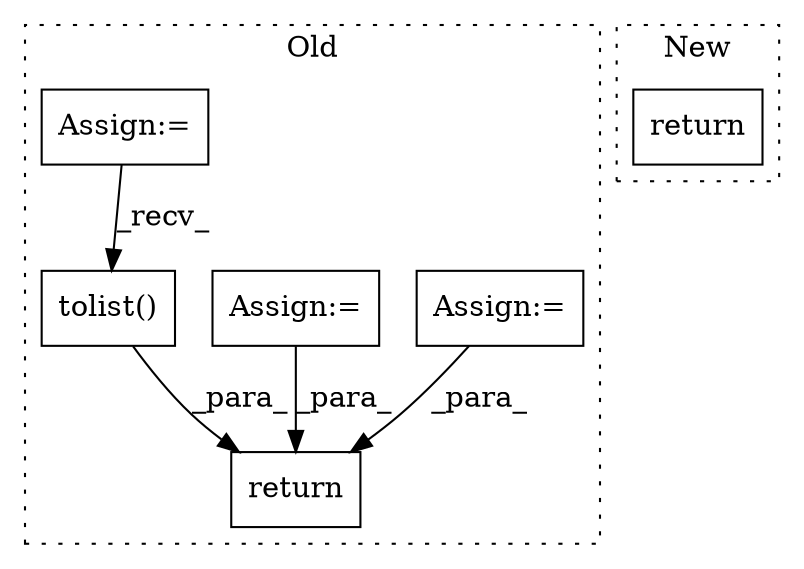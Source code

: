 digraph G {
subgraph cluster0 {
1 [label="tolist()" a="75" s="4784" l="46" shape="box"];
3 [label="return" a="93" s="5398" l="7" shape="box"];
4 [label="Assign:=" a="68" s="5121" l="3" shape="box"];
5 [label="Assign:=" a="68" s="5045" l="3" shape="box"];
6 [label="Assign:=" a="68" s="4492" l="3" shape="box"];
label = "Old";
style="dotted";
}
subgraph cluster1 {
2 [label="return" a="93" s="6594" l="7" shape="box"];
label = "New";
style="dotted";
}
1 -> 3 [label="_para_"];
4 -> 3 [label="_para_"];
5 -> 3 [label="_para_"];
6 -> 1 [label="_recv_"];
}
